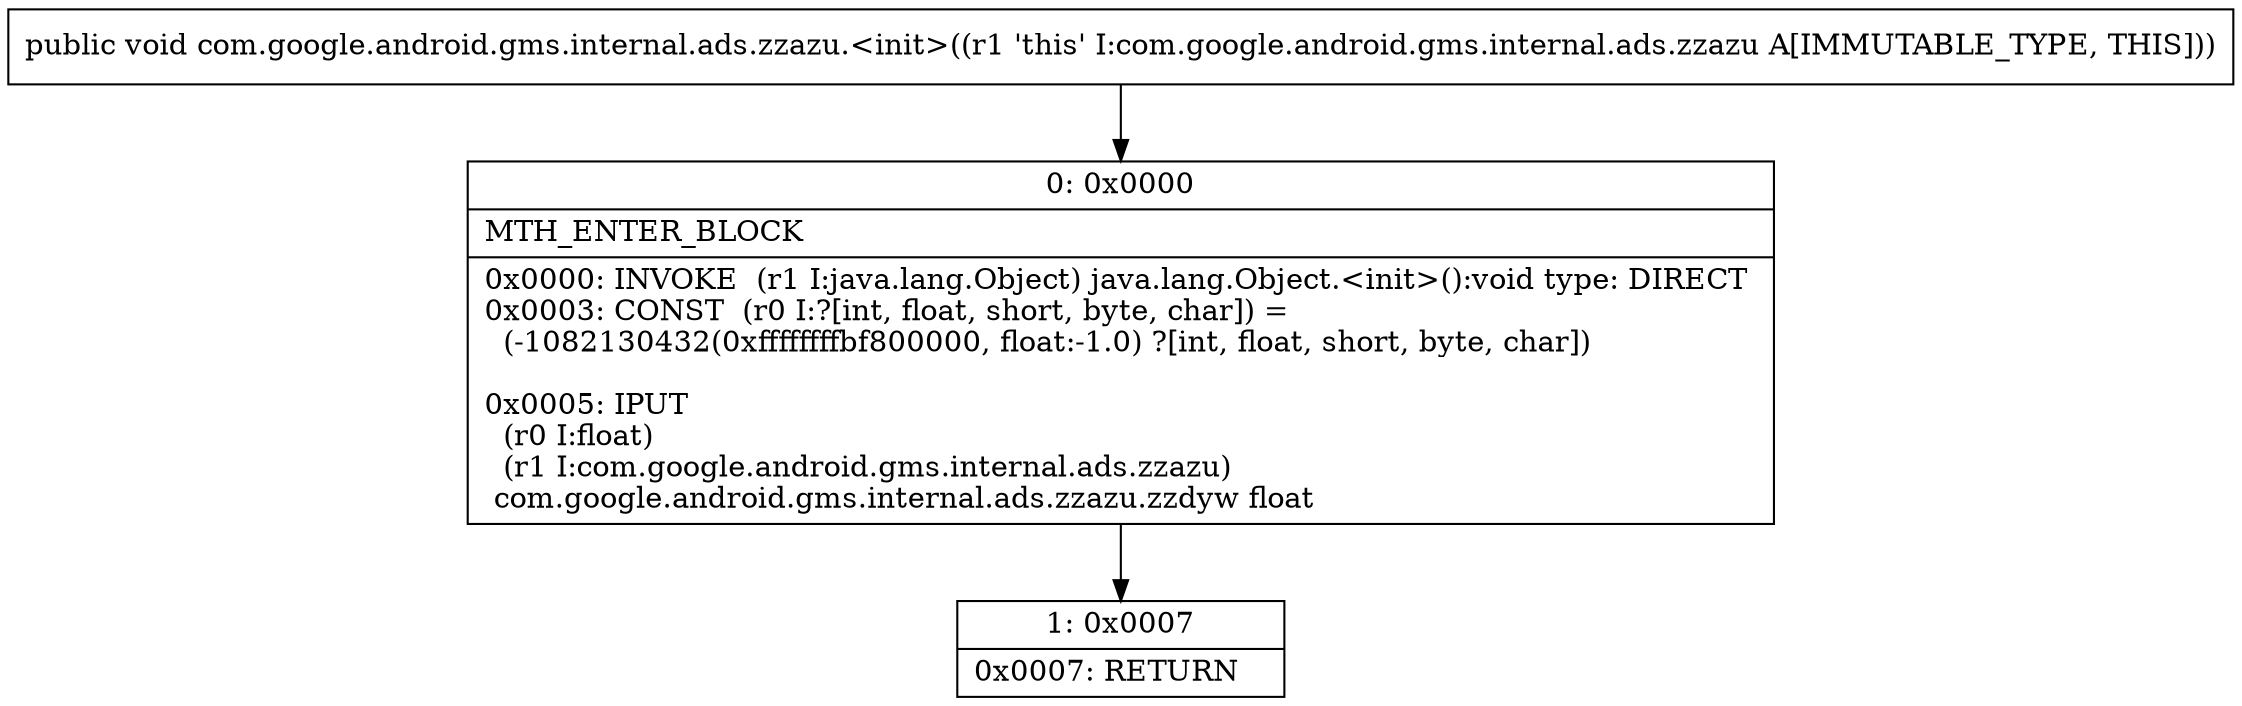 digraph "CFG forcom.google.android.gms.internal.ads.zzazu.\<init\>()V" {
Node_0 [shape=record,label="{0\:\ 0x0000|MTH_ENTER_BLOCK\l|0x0000: INVOKE  (r1 I:java.lang.Object) java.lang.Object.\<init\>():void type: DIRECT \l0x0003: CONST  (r0 I:?[int, float, short, byte, char]) = \l  (\-1082130432(0xffffffffbf800000, float:\-1.0) ?[int, float, short, byte, char])\l \l0x0005: IPUT  \l  (r0 I:float)\l  (r1 I:com.google.android.gms.internal.ads.zzazu)\l com.google.android.gms.internal.ads.zzazu.zzdyw float \l}"];
Node_1 [shape=record,label="{1\:\ 0x0007|0x0007: RETURN   \l}"];
MethodNode[shape=record,label="{public void com.google.android.gms.internal.ads.zzazu.\<init\>((r1 'this' I:com.google.android.gms.internal.ads.zzazu A[IMMUTABLE_TYPE, THIS])) }"];
MethodNode -> Node_0;
Node_0 -> Node_1;
}


